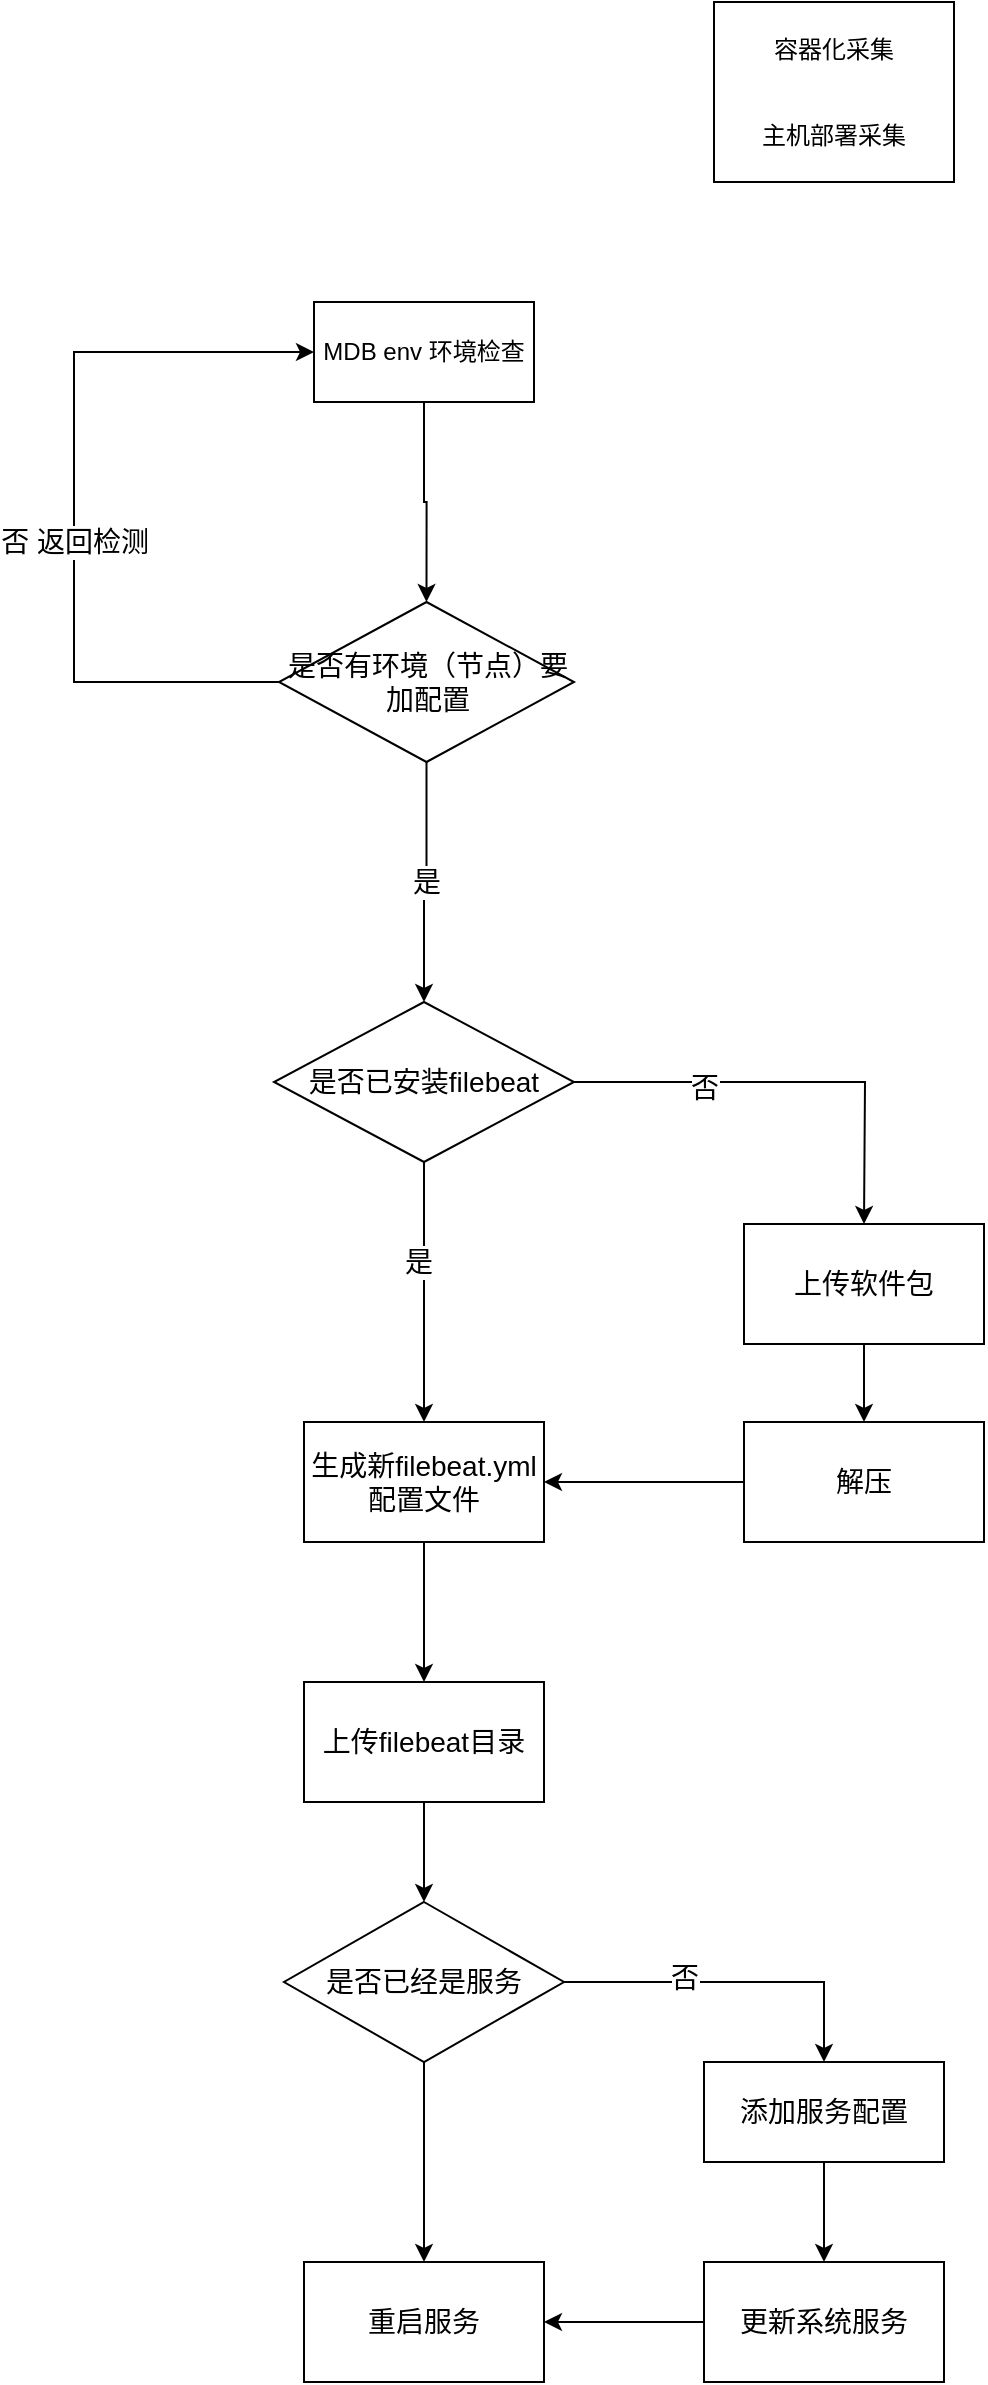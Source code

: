 <mxfile version="20.4.1" type="github">
  <diagram id="cKEFHMUjiqopljUC_EgE" name="Page-1">
    <mxGraphModel dx="1317" dy="1798" grid="1" gridSize="10" guides="1" tooltips="1" connect="1" arrows="1" fold="1" page="1" pageScale="1" pageWidth="827" pageHeight="1169" math="0" shadow="0">
      <root>
        <mxCell id="0" />
        <mxCell id="1" parent="0" />
        <mxCell id="iTW2oAXgUfm2QirYyq5k-45" style="edgeStyle=orthogonalEdgeStyle;rounded=0;orthogonalLoop=1;jettySize=auto;html=1;entryX=0.5;entryY=0;entryDx=0;entryDy=0;fontSize=14;" parent="1" source="iTW2oAXgUfm2QirYyq5k-1" target="iTW2oAXgUfm2QirYyq5k-44" edge="1">
          <mxGeometry relative="1" as="geometry" />
        </mxCell>
        <mxCell id="iTW2oAXgUfm2QirYyq5k-1" value="MDB env 环境检查" style="rounded=0;whiteSpace=wrap;html=1;" parent="1" vertex="1">
          <mxGeometry x="350" y="-60" width="110" height="50" as="geometry" />
        </mxCell>
        <mxCell id="iTW2oAXgUfm2QirYyq5k-7" style="edgeStyle=orthogonalEdgeStyle;rounded=0;orthogonalLoop=1;jettySize=auto;html=1;fontSize=14;" parent="1" source="iTW2oAXgUfm2QirYyq5k-3" edge="1">
          <mxGeometry relative="1" as="geometry">
            <mxPoint x="625" y="401" as="targetPoint" />
            <mxPoint x="550.0" y="331.0" as="sourcePoint" />
          </mxGeometry>
        </mxCell>
        <mxCell id="iTW2oAXgUfm2QirYyq5k-8" value="否" style="edgeLabel;html=1;align=center;verticalAlign=middle;resizable=0;points=[];fontSize=14;" parent="iTW2oAXgUfm2QirYyq5k-7" vertex="1" connectable="0">
          <mxGeometry x="-0.402" y="-3" relative="1" as="geometry">
            <mxPoint as="offset" />
          </mxGeometry>
        </mxCell>
        <mxCell id="iTW2oAXgUfm2QirYyq5k-49" style="edgeStyle=orthogonalEdgeStyle;rounded=0;orthogonalLoop=1;jettySize=auto;html=1;fontSize=14;" parent="1" source="iTW2oAXgUfm2QirYyq5k-3" target="iTW2oAXgUfm2QirYyq5k-18" edge="1">
          <mxGeometry relative="1" as="geometry" />
        </mxCell>
        <mxCell id="iTW2oAXgUfm2QirYyq5k-63" value="是" style="edgeLabel;html=1;align=center;verticalAlign=middle;resizable=0;points=[];fontSize=14;" parent="iTW2oAXgUfm2QirYyq5k-49" vertex="1" connectable="0">
          <mxGeometry x="-0.229" y="-3" relative="1" as="geometry">
            <mxPoint as="offset" />
          </mxGeometry>
        </mxCell>
        <mxCell id="iTW2oAXgUfm2QirYyq5k-3" value="是否已安装filebeat" style="rhombus;whiteSpace=wrap;html=1;fontSize=14;" parent="1" vertex="1">
          <mxGeometry x="330" y="290" width="150" height="80" as="geometry" />
        </mxCell>
        <mxCell id="iTW2oAXgUfm2QirYyq5k-62" style="edgeStyle=orthogonalEdgeStyle;rounded=0;orthogonalLoop=1;jettySize=auto;html=1;fontSize=14;" parent="1" source="iTW2oAXgUfm2QirYyq5k-16" target="iTW2oAXgUfm2QirYyq5k-24" edge="1">
          <mxGeometry relative="1" as="geometry" />
        </mxCell>
        <mxCell id="iTW2oAXgUfm2QirYyq5k-16" value="上传软件包" style="rounded=0;whiteSpace=wrap;html=1;fontSize=14;" parent="1" vertex="1">
          <mxGeometry x="565" y="401" width="120" height="60" as="geometry" />
        </mxCell>
        <mxCell id="iTW2oAXgUfm2QirYyq5k-61" style="edgeStyle=orthogonalEdgeStyle;rounded=0;orthogonalLoop=1;jettySize=auto;html=1;fontSize=14;" parent="1" source="iTW2oAXgUfm2QirYyq5k-18" target="iTW2oAXgUfm2QirYyq5k-20" edge="1">
          <mxGeometry relative="1" as="geometry" />
        </mxCell>
        <mxCell id="iTW2oAXgUfm2QirYyq5k-18" value="生成新filebeat.yml配置文件" style="rounded=0;whiteSpace=wrap;html=1;fontSize=14;" parent="1" vertex="1">
          <mxGeometry x="345" y="500" width="120" height="60" as="geometry" />
        </mxCell>
        <mxCell id="iTW2oAXgUfm2QirYyq5k-60" style="edgeStyle=orthogonalEdgeStyle;rounded=0;orthogonalLoop=1;jettySize=auto;html=1;fontSize=14;" parent="1" source="iTW2oAXgUfm2QirYyq5k-20" target="iTW2oAXgUfm2QirYyq5k-31" edge="1">
          <mxGeometry relative="1" as="geometry" />
        </mxCell>
        <mxCell id="iTW2oAXgUfm2QirYyq5k-20" value="上传filebeat目录" style="rounded=0;whiteSpace=wrap;html=1;fontSize=14;" parent="1" vertex="1">
          <mxGeometry x="345" y="630" width="120" height="60" as="geometry" />
        </mxCell>
        <mxCell id="iTW2oAXgUfm2QirYyq5k-50" style="edgeStyle=orthogonalEdgeStyle;rounded=0;orthogonalLoop=1;jettySize=auto;html=1;entryX=1;entryY=0.5;entryDx=0;entryDy=0;fontSize=14;" parent="1" source="iTW2oAXgUfm2QirYyq5k-24" target="iTW2oAXgUfm2QirYyq5k-18" edge="1">
          <mxGeometry relative="1" as="geometry" />
        </mxCell>
        <mxCell id="iTW2oAXgUfm2QirYyq5k-24" value="解压" style="rounded=0;whiteSpace=wrap;html=1;fontSize=14;" parent="1" vertex="1">
          <mxGeometry x="565" y="500" width="120" height="60" as="geometry" />
        </mxCell>
        <mxCell id="iTW2oAXgUfm2QirYyq5k-53" style="edgeStyle=orthogonalEdgeStyle;rounded=0;orthogonalLoop=1;jettySize=auto;html=1;exitX=1;exitY=0.5;exitDx=0;exitDy=0;entryX=0.5;entryY=0;entryDx=0;entryDy=0;fontSize=14;" parent="1" source="iTW2oAXgUfm2QirYyq5k-31" target="iTW2oAXgUfm2QirYyq5k-35" edge="1">
          <mxGeometry relative="1" as="geometry">
            <mxPoint x="530.0" y="780" as="sourcePoint" />
          </mxGeometry>
        </mxCell>
        <mxCell id="iTW2oAXgUfm2QirYyq5k-56" value="否" style="edgeLabel;html=1;align=center;verticalAlign=middle;resizable=0;points=[];fontSize=14;" parent="iTW2oAXgUfm2QirYyq5k-53" vertex="1" connectable="0">
          <mxGeometry x="-0.299" y="2" relative="1" as="geometry">
            <mxPoint as="offset" />
          </mxGeometry>
        </mxCell>
        <mxCell id="iTW2oAXgUfm2QirYyq5k-58" style="edgeStyle=orthogonalEdgeStyle;rounded=0;orthogonalLoop=1;jettySize=auto;html=1;fontSize=14;" parent="1" source="iTW2oAXgUfm2QirYyq5k-31" target="iTW2oAXgUfm2QirYyq5k-34" edge="1">
          <mxGeometry relative="1" as="geometry" />
        </mxCell>
        <mxCell id="iTW2oAXgUfm2QirYyq5k-31" value="&lt;span style=&quot;&quot;&gt;是否已经是服务&lt;/span&gt;" style="rhombus;whiteSpace=wrap;html=1;fontSize=14;" parent="1" vertex="1">
          <mxGeometry x="335" y="740" width="140" height="80" as="geometry" />
        </mxCell>
        <mxCell id="iTW2oAXgUfm2QirYyq5k-34" value="重启服务" style="rounded=0;whiteSpace=wrap;html=1;fontSize=14;" parent="1" vertex="1">
          <mxGeometry x="345" y="920" width="120" height="60" as="geometry" />
        </mxCell>
        <mxCell id="iTW2oAXgUfm2QirYyq5k-38" style="edgeStyle=orthogonalEdgeStyle;rounded=0;orthogonalLoop=1;jettySize=auto;html=1;entryX=0.5;entryY=0;entryDx=0;entryDy=0;fontSize=14;" parent="1" source="iTW2oAXgUfm2QirYyq5k-35" target="iTW2oAXgUfm2QirYyq5k-37" edge="1">
          <mxGeometry relative="1" as="geometry" />
        </mxCell>
        <mxCell id="iTW2oAXgUfm2QirYyq5k-35" value="添加服务配置" style="rounded=0;whiteSpace=wrap;html=1;fontSize=14;" parent="1" vertex="1">
          <mxGeometry x="545" y="820" width="120" height="50" as="geometry" />
        </mxCell>
        <mxCell id="iTW2oAXgUfm2QirYyq5k-59" style="edgeStyle=orthogonalEdgeStyle;rounded=0;orthogonalLoop=1;jettySize=auto;html=1;fontSize=14;" parent="1" source="iTW2oAXgUfm2QirYyq5k-37" target="iTW2oAXgUfm2QirYyq5k-34" edge="1">
          <mxGeometry relative="1" as="geometry">
            <mxPoint x="520.0" y="950" as="targetPoint" />
          </mxGeometry>
        </mxCell>
        <mxCell id="iTW2oAXgUfm2QirYyq5k-37" value="更新系统服务" style="rounded=0;whiteSpace=wrap;html=1;fontSize=14;" parent="1" vertex="1">
          <mxGeometry x="545" y="920" width="120" height="60" as="geometry" />
        </mxCell>
        <mxCell id="iTW2oAXgUfm2QirYyq5k-46" value="是" style="edgeStyle=orthogonalEdgeStyle;rounded=0;orthogonalLoop=1;jettySize=auto;html=1;fontSize=14;" parent="1" source="iTW2oAXgUfm2QirYyq5k-44" target="iTW2oAXgUfm2QirYyq5k-3" edge="1">
          <mxGeometry relative="1" as="geometry" />
        </mxCell>
        <mxCell id="iTW2oAXgUfm2QirYyq5k-47" style="edgeStyle=orthogonalEdgeStyle;rounded=0;orthogonalLoop=1;jettySize=auto;html=1;entryX=0;entryY=0.5;entryDx=0;entryDy=0;fontSize=14;" parent="1" source="iTW2oAXgUfm2QirYyq5k-44" target="iTW2oAXgUfm2QirYyq5k-1" edge="1">
          <mxGeometry relative="1" as="geometry">
            <Array as="points">
              <mxPoint x="230" y="130" />
              <mxPoint x="230" y="-35" />
            </Array>
          </mxGeometry>
        </mxCell>
        <mxCell id="iTW2oAXgUfm2QirYyq5k-48" value="否 返回检测" style="edgeLabel;html=1;align=center;verticalAlign=middle;resizable=0;points=[];fontSize=14;" parent="iTW2oAXgUfm2QirYyq5k-47" vertex="1" connectable="0">
          <mxGeometry x="-0.106" relative="1" as="geometry">
            <mxPoint as="offset" />
          </mxGeometry>
        </mxCell>
        <mxCell id="iTW2oAXgUfm2QirYyq5k-44" value="是否有环境（节点）要加配置" style="rhombus;whiteSpace=wrap;html=1;fontSize=14;" parent="1" vertex="1">
          <mxGeometry x="332.5" y="90" width="147.5" height="80" as="geometry" />
        </mxCell>
        <mxCell id="ewY_Jd3Cqe6iR-cpIsPX-1" value="容器化采集&lt;br&gt;&lt;br&gt;&lt;br&gt;主机部署采集&lt;br&gt;" style="whiteSpace=wrap;html=1;" vertex="1" parent="1">
          <mxGeometry x="550" y="-210" width="120" height="90" as="geometry" />
        </mxCell>
      </root>
    </mxGraphModel>
  </diagram>
</mxfile>

